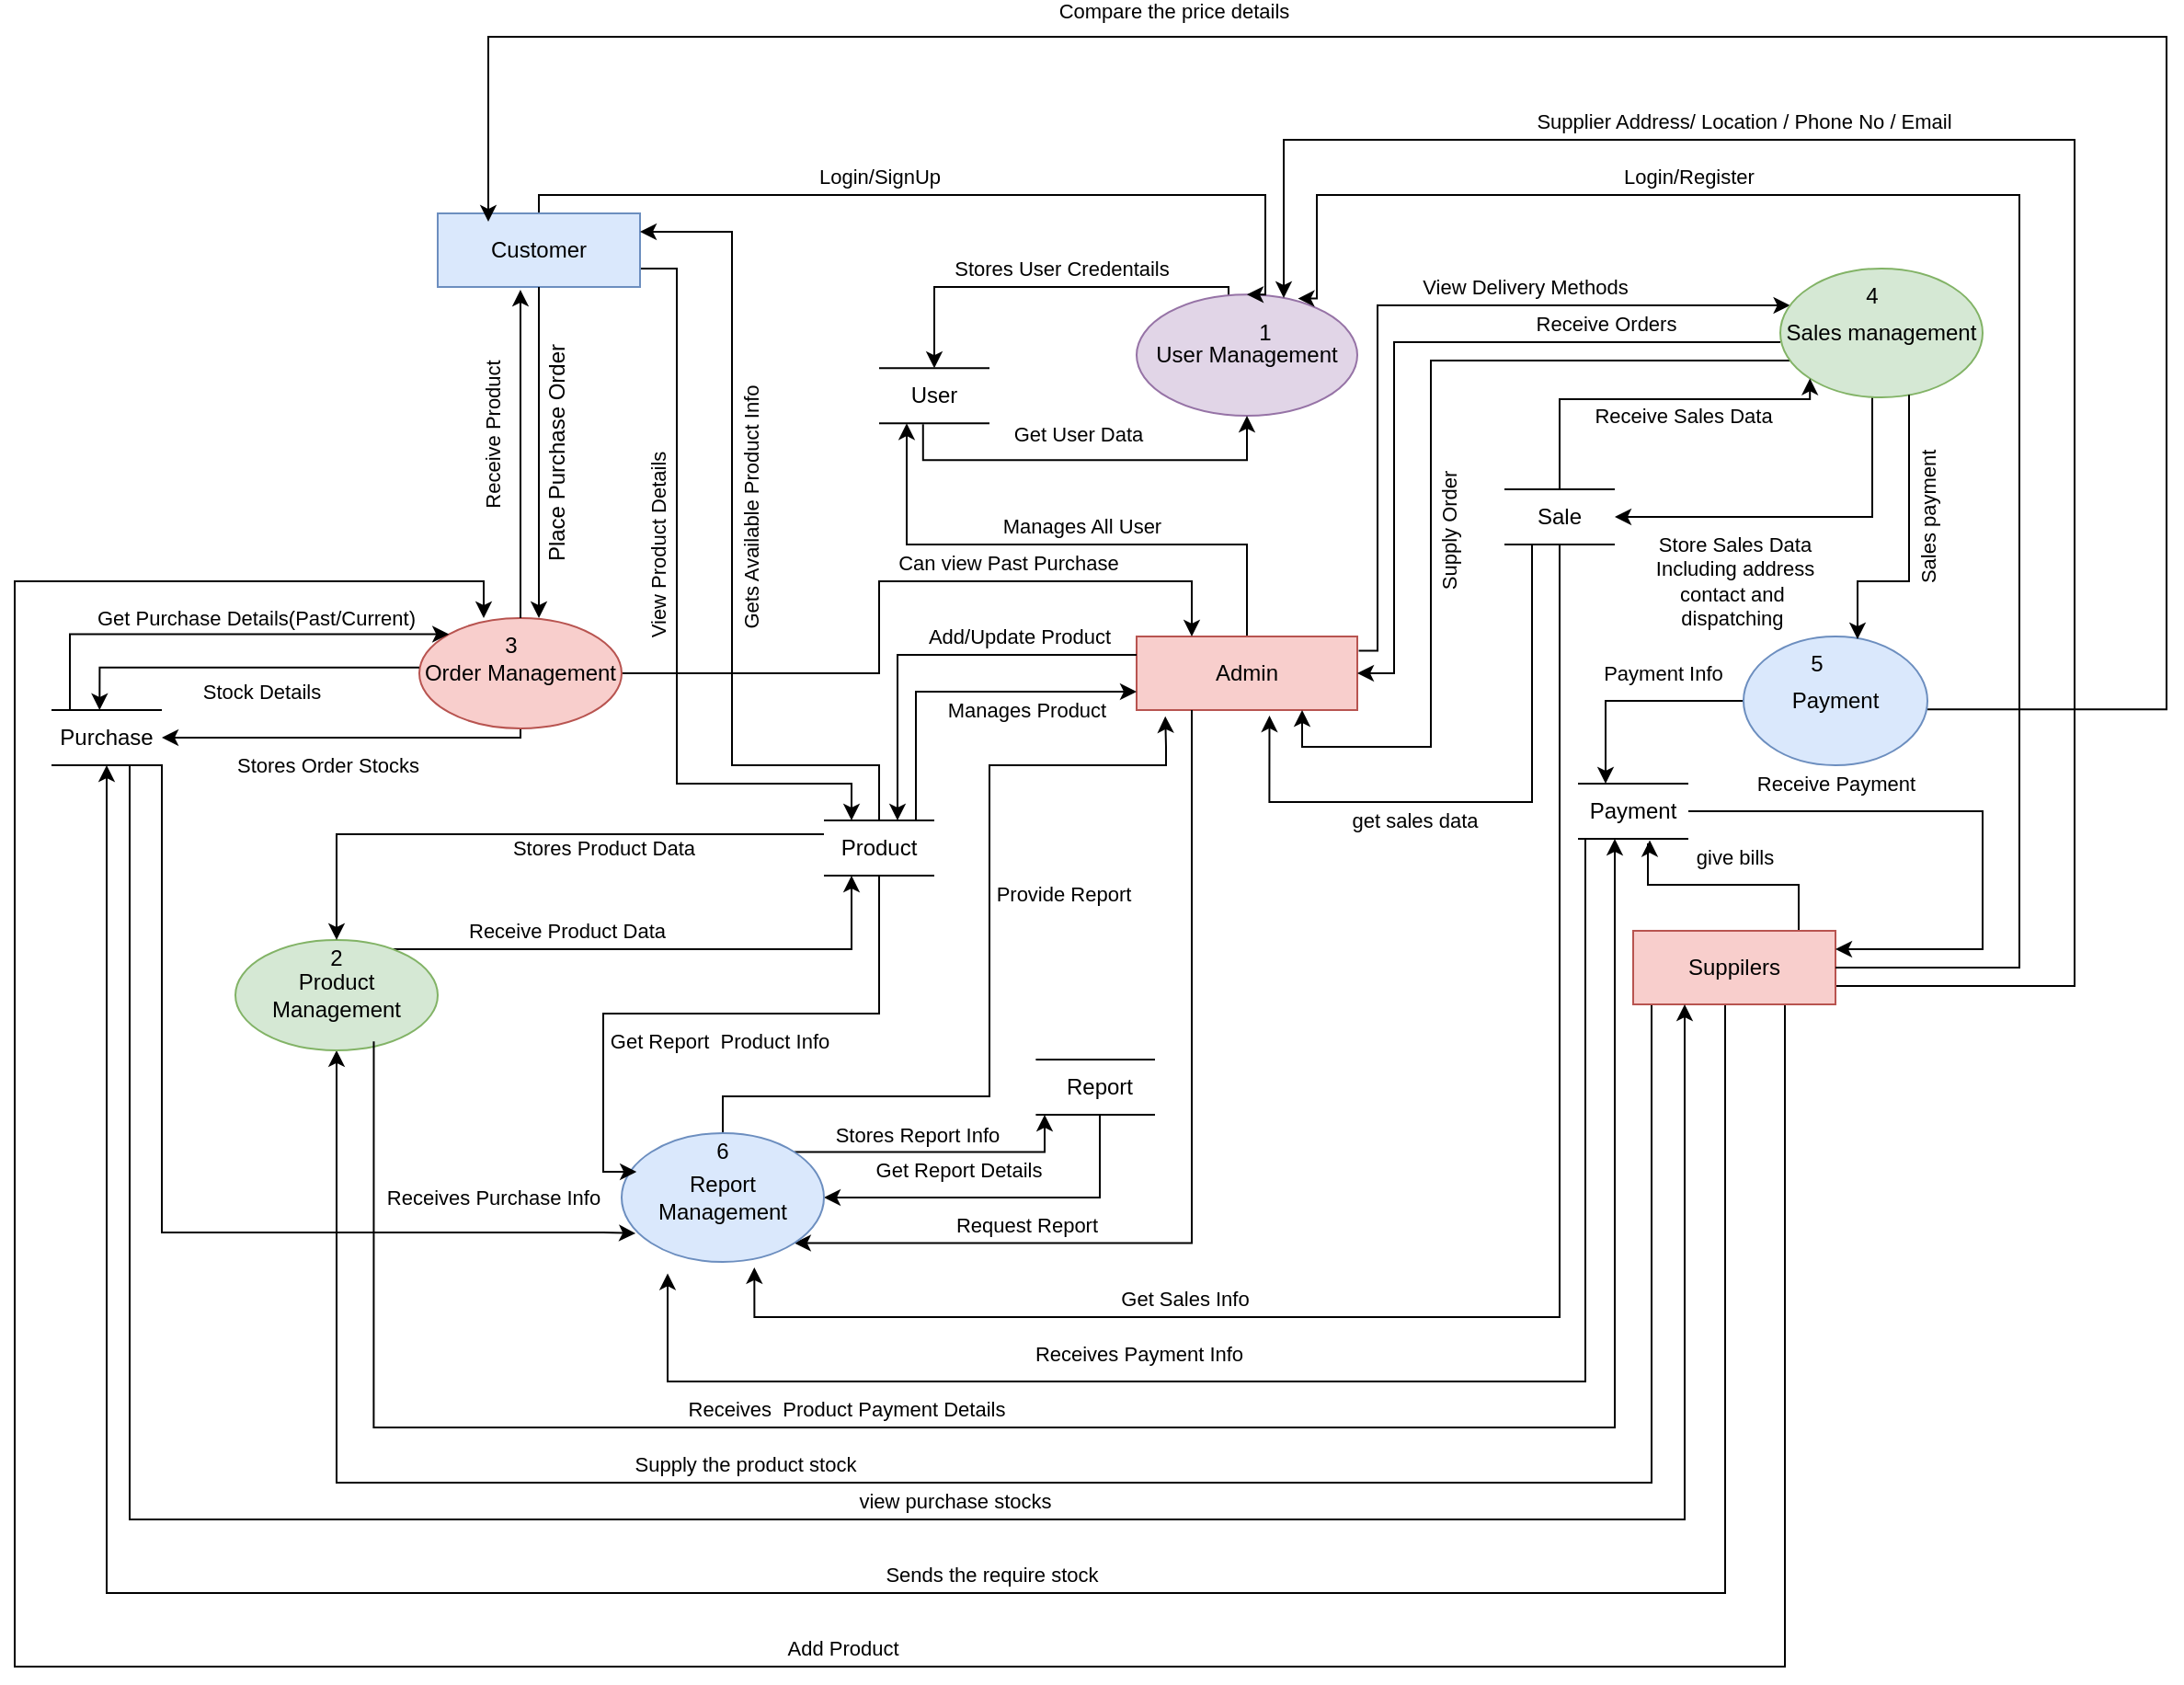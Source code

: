<mxfile version="26.0.4">
  <diagram name="Page-1" id="GkMcADFs1Jpfnip-NJ-y">
    <mxGraphModel dx="2316" dy="1976" grid="1" gridSize="10" guides="1" tooltips="1" connect="1" arrows="1" fold="1" page="1" pageScale="1" pageWidth="827" pageHeight="1169" math="0" shadow="0">
      <root>
        <mxCell id="0" />
        <mxCell id="1" parent="0" />
        <mxCell id="d265B7_nfDngWB5c3X7g-69" style="edgeStyle=orthogonalEdgeStyle;rounded=0;orthogonalLoop=1;jettySize=auto;html=1;entryX=0.5;entryY=0;entryDx=0;entryDy=0;" parent="1" target="d265B7_nfDngWB5c3X7g-68" edge="1">
          <mxGeometry relative="1" as="geometry">
            <mxPoint x="380" y="85.91" as="sourcePoint" />
            <mxPoint x="260" y="90.0" as="targetPoint" />
            <Array as="points">
              <mxPoint x="380" y="70" />
              <mxPoint x="220" y="70" />
            </Array>
          </mxGeometry>
        </mxCell>
        <mxCell id="d265B7_nfDngWB5c3X7g-70" value="Stores User Credentails" style="edgeLabel;html=1;align=center;verticalAlign=middle;resizable=0;points=[];" parent="d265B7_nfDngWB5c3X7g-69" vertex="1" connectable="0">
          <mxGeometry x="-0.026" y="-1" relative="1" as="geometry">
            <mxPoint y="-9" as="offset" />
          </mxGeometry>
        </mxCell>
        <mxCell id="d265B7_nfDngWB5c3X7g-1" value="User Management" style="ellipse;whiteSpace=wrap;html=1;fillColor=#e1d5e7;strokeColor=#9673a6;" parent="1" vertex="1">
          <mxGeometry x="330" y="74.09" width="120" height="65.91" as="geometry" />
        </mxCell>
        <mxCell id="d265B7_nfDngWB5c3X7g-73" style="edgeStyle=orthogonalEdgeStyle;rounded=0;orthogonalLoop=1;jettySize=auto;html=1;entryX=0.25;entryY=1;entryDx=0;entryDy=0;" parent="1" source="d265B7_nfDngWB5c3X7g-3" target="d265B7_nfDngWB5c3X7g-68" edge="1">
          <mxGeometry relative="1" as="geometry">
            <Array as="points">
              <mxPoint x="390" y="210" />
              <mxPoint x="205" y="210" />
            </Array>
          </mxGeometry>
        </mxCell>
        <mxCell id="d265B7_nfDngWB5c3X7g-76" value="Manages All User" style="edgeLabel;html=1;align=center;verticalAlign=middle;resizable=0;points=[];" parent="d265B7_nfDngWB5c3X7g-73" vertex="1" connectable="0">
          <mxGeometry x="-0.068" y="-1" relative="1" as="geometry">
            <mxPoint y="-9" as="offset" />
          </mxGeometry>
        </mxCell>
        <mxCell id="V4_eey3QWRY52hsoShrY-8" style="edgeStyle=orthogonalEdgeStyle;rounded=0;orthogonalLoop=1;jettySize=auto;html=1;exitX=1;exitY=0.25;exitDx=0;exitDy=0;" parent="1" target="d265B7_nfDngWB5c3X7g-8" edge="1">
          <mxGeometry relative="1" as="geometry">
            <mxPoint x="450.77" y="267.73" as="sourcePoint" />
            <mxPoint x="680" y="83.42" as="targetPoint" />
            <Array as="points">
              <mxPoint x="461" y="268" />
              <mxPoint x="461" y="80" />
            </Array>
          </mxGeometry>
        </mxCell>
        <mxCell id="V4_eey3QWRY52hsoShrY-11" value="View Delivery Methods" style="edgeLabel;html=1;align=center;verticalAlign=middle;resizable=0;points=[];" parent="V4_eey3QWRY52hsoShrY-8" vertex="1" connectable="0">
          <mxGeometry x="0.315" y="-2" relative="1" as="geometry">
            <mxPoint y="-12" as="offset" />
          </mxGeometry>
        </mxCell>
        <mxCell id="d265B7_nfDngWB5c3X7g-3" value="Admin" style="rounded=0;whiteSpace=wrap;html=1;fillColor=#f8cecc;strokeColor=#b85450;" parent="1" vertex="1">
          <mxGeometry x="330" y="260" width="120" height="40" as="geometry" />
        </mxCell>
        <mxCell id="d265B7_nfDngWB5c3X7g-35" style="edgeStyle=orthogonalEdgeStyle;rounded=0;orthogonalLoop=1;jettySize=auto;html=1;exitX=0;exitY=1;exitDx=0;exitDy=0;entryX=0.5;entryY=1;entryDx=0;entryDy=0;" parent="1" source="d265B7_nfDngWB5c3X7g-11" target="d265B7_nfDngWB5c3X7g-7" edge="1">
          <mxGeometry relative="1" as="geometry">
            <mxPoint x="-5" y="510" as="targetPoint" />
            <mxPoint x="490" y="500" as="sourcePoint" />
            <Array as="points">
              <mxPoint x="610" y="460" />
              <mxPoint x="610" y="720" />
              <mxPoint x="-105" y="720" />
            </Array>
          </mxGeometry>
        </mxCell>
        <mxCell id="d265B7_nfDngWB5c3X7g-36" value="Supply the product stock" style="edgeLabel;html=1;align=center;verticalAlign=middle;resizable=0;points=[];" parent="d265B7_nfDngWB5c3X7g-35" vertex="1" connectable="0">
          <mxGeometry x="0.257" y="-2" relative="1" as="geometry">
            <mxPoint x="4" y="-8" as="offset" />
          </mxGeometry>
        </mxCell>
        <mxCell id="d265B7_nfDngWB5c3X7g-118" style="edgeStyle=orthogonalEdgeStyle;rounded=0;orthogonalLoop=1;jettySize=auto;html=1;entryX=0.5;entryY=1;entryDx=0;entryDy=0;startArrow=classic;startFill=1;endArrow=none;endFill=0;" parent="1" source="d265B7_nfDngWB5c3X7g-4" target="d265B7_nfDngWB5c3X7g-116" edge="1">
          <mxGeometry relative="1" as="geometry" />
        </mxCell>
        <mxCell id="d265B7_nfDngWB5c3X7g-122" value="Get Report Details" style="edgeLabel;html=1;align=center;verticalAlign=middle;resizable=0;points=[];" parent="d265B7_nfDngWB5c3X7g-118" vertex="1" connectable="0">
          <mxGeometry x="-0.257" y="2" relative="1" as="geometry">
            <mxPoint y="-13" as="offset" />
          </mxGeometry>
        </mxCell>
        <mxCell id="d265B7_nfDngWB5c3X7g-123" style="edgeStyle=orthogonalEdgeStyle;rounded=0;orthogonalLoop=1;jettySize=auto;html=1;exitX=1;exitY=0;exitDx=0;exitDy=0;entryX=0;entryY=1;entryDx=0;entryDy=0;" parent="1" source="d265B7_nfDngWB5c3X7g-4" target="d265B7_nfDngWB5c3X7g-116" edge="1">
          <mxGeometry relative="1" as="geometry" />
        </mxCell>
        <mxCell id="d265B7_nfDngWB5c3X7g-124" value="Stores Report Info&amp;nbsp;" style="edgeLabel;html=1;align=center;verticalAlign=middle;resizable=0;points=[];" parent="d265B7_nfDngWB5c3X7g-123" vertex="1" connectable="0">
          <mxGeometry x="-0.132" y="2" relative="1" as="geometry">
            <mxPoint y="-8" as="offset" />
          </mxGeometry>
        </mxCell>
        <mxCell id="d265B7_nfDngWB5c3X7g-144" style="edgeStyle=orthogonalEdgeStyle;rounded=0;orthogonalLoop=1;jettySize=auto;html=1;entryX=0.13;entryY=1.085;entryDx=0;entryDy=0;entryPerimeter=0;" parent="1" source="d265B7_nfDngWB5c3X7g-4" target="d265B7_nfDngWB5c3X7g-3" edge="1">
          <mxGeometry relative="1" as="geometry">
            <mxPoint x="360" y="320" as="targetPoint" />
            <Array as="points">
              <mxPoint x="105" y="510" />
              <mxPoint x="250" y="510" />
              <mxPoint x="250" y="330" />
              <mxPoint x="346" y="330" />
              <mxPoint x="346" y="320" />
            </Array>
          </mxGeometry>
        </mxCell>
        <mxCell id="d265B7_nfDngWB5c3X7g-145" value="Provide Report" style="edgeLabel;html=1;align=center;verticalAlign=middle;resizable=0;points=[];" parent="d265B7_nfDngWB5c3X7g-144" vertex="1" connectable="0">
          <mxGeometry x="0.11" y="-1" relative="1" as="geometry">
            <mxPoint x="39" y="-16" as="offset" />
          </mxGeometry>
        </mxCell>
        <mxCell id="d265B7_nfDngWB5c3X7g-147" style="edgeStyle=orthogonalEdgeStyle;rounded=0;orthogonalLoop=1;jettySize=auto;html=1;exitX=1;exitY=1;exitDx=0;exitDy=0;entryX=0.25;entryY=1;entryDx=0;entryDy=0;startArrow=classic;startFill=1;endArrow=none;endFill=0;" parent="1" source="d265B7_nfDngWB5c3X7g-4" target="d265B7_nfDngWB5c3X7g-3" edge="1">
          <mxGeometry relative="1" as="geometry" />
        </mxCell>
        <mxCell id="d265B7_nfDngWB5c3X7g-148" value="Request Report" style="edgeLabel;html=1;align=center;verticalAlign=middle;resizable=0;points=[];" parent="d265B7_nfDngWB5c3X7g-147" vertex="1" connectable="0">
          <mxGeometry x="-0.52" y="2" relative="1" as="geometry">
            <mxPoint x="4" y="-8" as="offset" />
          </mxGeometry>
        </mxCell>
        <mxCell id="d265B7_nfDngWB5c3X7g-4" value="Report Management" style="ellipse;whiteSpace=wrap;html=1;fillColor=#dae8fc;strokeColor=#6c8ebf;" parent="1" vertex="1">
          <mxGeometry x="50" y="530" width="110" height="70" as="geometry" />
        </mxCell>
        <mxCell id="d265B7_nfDngWB5c3X7g-12" style="edgeStyle=orthogonalEdgeStyle;rounded=0;orthogonalLoop=1;jettySize=auto;html=1;entryX=0.5;entryY=0;entryDx=0;entryDy=0;" parent="1" source="d265B7_nfDngWB5c3X7g-5" target="d265B7_nfDngWB5c3X7g-1" edge="1">
          <mxGeometry relative="1" as="geometry">
            <Array as="points">
              <mxPoint x="5" y="20" />
              <mxPoint x="400" y="20" />
            </Array>
          </mxGeometry>
        </mxCell>
        <mxCell id="d265B7_nfDngWB5c3X7g-13" value="Login/SignUp" style="edgeLabel;html=1;align=center;verticalAlign=middle;resizable=0;points=[];" parent="d265B7_nfDngWB5c3X7g-12" vertex="1" connectable="0">
          <mxGeometry x="-0.19" y="-1" relative="1" as="geometry">
            <mxPoint x="5" y="-11" as="offset" />
          </mxGeometry>
        </mxCell>
        <mxCell id="d265B7_nfDngWB5c3X7g-50" style="edgeStyle=orthogonalEdgeStyle;rounded=0;orthogonalLoop=1;jettySize=auto;html=1;entryX=0.25;entryY=0;entryDx=0;entryDy=0;" parent="1" source="d265B7_nfDngWB5c3X7g-5" target="d265B7_nfDngWB5c3X7g-43" edge="1">
          <mxGeometry relative="1" as="geometry">
            <Array as="points">
              <mxPoint x="80" y="60" />
              <mxPoint x="80" y="340" />
              <mxPoint x="175" y="340" />
            </Array>
          </mxGeometry>
        </mxCell>
        <mxCell id="d265B7_nfDngWB5c3X7g-53" value="View Product Details" style="edgeLabel;html=1;align=center;verticalAlign=middle;resizable=0;points=[];rotation=-90;" parent="d265B7_nfDngWB5c3X7g-50" vertex="1" connectable="0">
          <mxGeometry x="-0.184" y="1" relative="1" as="geometry">
            <mxPoint x="-11" y="1" as="offset" />
          </mxGeometry>
        </mxCell>
        <mxCell id="d265B7_nfDngWB5c3X7g-5" value="Customer" style="rounded=0;whiteSpace=wrap;html=1;fillColor=#dae8fc;strokeColor=#6c8ebf;" parent="1" vertex="1">
          <mxGeometry x="-50" y="30" width="110" height="40" as="geometry" />
        </mxCell>
        <mxCell id="d265B7_nfDngWB5c3X7g-29" style="edgeStyle=orthogonalEdgeStyle;rounded=0;orthogonalLoop=1;jettySize=auto;html=1;" parent="1" source="d265B7_nfDngWB5c3X7g-6" target="d265B7_nfDngWB5c3X7g-23" edge="1">
          <mxGeometry relative="1" as="geometry">
            <Array as="points">
              <mxPoint x="-5" y="315" />
            </Array>
          </mxGeometry>
        </mxCell>
        <mxCell id="d265B7_nfDngWB5c3X7g-30" value="Stores Order Stocks" style="edgeLabel;html=1;align=center;verticalAlign=middle;resizable=0;points=[];" parent="d265B7_nfDngWB5c3X7g-29" vertex="1" connectable="0">
          <mxGeometry x="0.138" y="-3" relative="1" as="geometry">
            <mxPoint x="4" y="18" as="offset" />
          </mxGeometry>
        </mxCell>
        <mxCell id="V4_eey3QWRY52hsoShrY-18" style="edgeStyle=orthogonalEdgeStyle;rounded=0;orthogonalLoop=1;jettySize=auto;html=1;entryX=0.25;entryY=0;entryDx=0;entryDy=0;" parent="1" source="d265B7_nfDngWB5c3X7g-6" target="d265B7_nfDngWB5c3X7g-3" edge="1">
          <mxGeometry relative="1" as="geometry" />
        </mxCell>
        <mxCell id="V4_eey3QWRY52hsoShrY-19" value="Can view Past Purchase" style="edgeLabel;html=1;align=center;verticalAlign=middle;resizable=0;points=[];" parent="V4_eey3QWRY52hsoShrY-18" vertex="1" connectable="0">
          <mxGeometry x="-0.456" y="-2" relative="1" as="geometry">
            <mxPoint x="104" y="-62" as="offset" />
          </mxGeometry>
        </mxCell>
        <mxCell id="d265B7_nfDngWB5c3X7g-6" value="Order Management" style="ellipse;whiteSpace=wrap;html=1;fillColor=#f8cecc;strokeColor=#b85450;" parent="1" vertex="1">
          <mxGeometry x="-60" y="250" width="110" height="60" as="geometry" />
        </mxCell>
        <mxCell id="d265B7_nfDngWB5c3X7g-44" style="edgeStyle=orthogonalEdgeStyle;rounded=0;orthogonalLoop=1;jettySize=auto;html=1;entryX=0.25;entryY=1;entryDx=0;entryDy=0;" parent="1" source="d265B7_nfDngWB5c3X7g-7" target="d265B7_nfDngWB5c3X7g-43" edge="1">
          <mxGeometry relative="1" as="geometry">
            <mxPoint x="90" y="374.94" as="targetPoint" />
            <Array as="points">
              <mxPoint x="175" y="430" />
            </Array>
          </mxGeometry>
        </mxCell>
        <mxCell id="d265B7_nfDngWB5c3X7g-45" value="Receive Product Data" style="edgeLabel;html=1;align=center;verticalAlign=middle;resizable=0;points=[];" parent="d265B7_nfDngWB5c3X7g-44" vertex="1" connectable="0">
          <mxGeometry x="-0.457" relative="1" as="geometry">
            <mxPoint x="16" y="-10" as="offset" />
          </mxGeometry>
        </mxCell>
        <mxCell id="d265B7_nfDngWB5c3X7g-7" value="Product Management" style="ellipse;whiteSpace=wrap;html=1;fillColor=#d5e8d4;strokeColor=#82b366;" parent="1" vertex="1">
          <mxGeometry x="-160" y="424.94" width="110" height="60" as="geometry" />
        </mxCell>
        <mxCell id="d265B7_nfDngWB5c3X7g-81" style="edgeStyle=orthogonalEdgeStyle;rounded=0;orthogonalLoop=1;jettySize=auto;html=1;entryX=0.75;entryY=1;entryDx=0;entryDy=0;" parent="1" source="d265B7_nfDngWB5c3X7g-8" target="d265B7_nfDngWB5c3X7g-3" edge="1">
          <mxGeometry relative="1" as="geometry">
            <Array as="points">
              <mxPoint x="490" y="110" />
              <mxPoint x="490" y="320" />
              <mxPoint x="420" y="320" />
            </Array>
          </mxGeometry>
        </mxCell>
        <mxCell id="d265B7_nfDngWB5c3X7g-82" value="Supply Order" style="edgeLabel;html=1;align=center;verticalAlign=middle;resizable=0;points=[];rotation=-90;" parent="d265B7_nfDngWB5c3X7g-81" vertex="1" connectable="0">
          <mxGeometry x="0.163" y="2" relative="1" as="geometry">
            <mxPoint x="8" as="offset" />
          </mxGeometry>
        </mxCell>
        <mxCell id="d265B7_nfDngWB5c3X7g-90" style="edgeStyle=orthogonalEdgeStyle;rounded=0;orthogonalLoop=1;jettySize=auto;html=1;entryX=1;entryY=0.5;entryDx=0;entryDy=0;" parent="1" source="d265B7_nfDngWB5c3X7g-8" target="d265B7_nfDngWB5c3X7g-85" edge="1">
          <mxGeometry relative="1" as="geometry">
            <Array as="points">
              <mxPoint x="730" y="195" />
            </Array>
          </mxGeometry>
        </mxCell>
        <mxCell id="d265B7_nfDngWB5c3X7g-91" value="Store Sales Data&lt;div&gt;Including address&lt;/div&gt;&lt;div&gt;contact and&amp;nbsp;&lt;/div&gt;&lt;div&gt;dispatching&amp;nbsp;&lt;/div&gt;" style="edgeLabel;html=1;align=center;verticalAlign=middle;resizable=0;points=[];" parent="d265B7_nfDngWB5c3X7g-90" vertex="1" connectable="0">
          <mxGeometry x="0.139" y="-1" relative="1" as="geometry">
            <mxPoint x="-23" y="36" as="offset" />
          </mxGeometry>
        </mxCell>
        <mxCell id="d265B7_nfDngWB5c3X7g-8" value="Sales management" style="ellipse;whiteSpace=wrap;html=1;fillColor=#d5e8d4;strokeColor=#82b366;" parent="1" vertex="1">
          <mxGeometry x="680" y="60" width="110" height="70" as="geometry" />
        </mxCell>
        <mxCell id="d265B7_nfDngWB5c3X7g-127" style="edgeStyle=orthogonalEdgeStyle;rounded=0;orthogonalLoop=1;jettySize=auto;html=1;entryX=0.25;entryY=0;entryDx=0;entryDy=0;" parent="1" source="d265B7_nfDngWB5c3X7g-9" target="d265B7_nfDngWB5c3X7g-96" edge="1">
          <mxGeometry relative="1" as="geometry" />
        </mxCell>
        <mxCell id="d265B7_nfDngWB5c3X7g-129" value="Payment Info" style="edgeLabel;html=1;align=center;verticalAlign=middle;resizable=0;points=[];" parent="d265B7_nfDngWB5c3X7g-127" vertex="1" connectable="0">
          <mxGeometry x="-0.268" y="3" relative="1" as="geometry">
            <mxPoint y="-18" as="offset" />
          </mxGeometry>
        </mxCell>
        <mxCell id="V4_eey3QWRY52hsoShrY-15" style="edgeStyle=orthogonalEdgeStyle;rounded=0;orthogonalLoop=1;jettySize=auto;html=1;entryX=0.25;entryY=0;entryDx=0;entryDy=0;" parent="1" edge="1">
          <mxGeometry relative="1" as="geometry">
            <mxPoint x="760.0" y="299.587" as="sourcePoint" />
            <mxPoint x="-22.5" y="34.51" as="targetPoint" />
            <Array as="points">
              <mxPoint x="890" y="300" />
              <mxPoint x="890" y="-66" />
              <mxPoint x="-23" y="-66" />
            </Array>
          </mxGeometry>
        </mxCell>
        <mxCell id="V4_eey3QWRY52hsoShrY-16" value="Compare the price details" style="edgeLabel;html=1;align=center;verticalAlign=middle;resizable=0;points=[];" parent="V4_eey3QWRY52hsoShrY-15" vertex="1" connectable="0">
          <mxGeometry x="0.373" y="1" relative="1" as="geometry">
            <mxPoint y="-15" as="offset" />
          </mxGeometry>
        </mxCell>
        <mxCell id="d265B7_nfDngWB5c3X7g-9" value="Payment" style="ellipse;whiteSpace=wrap;html=1;fillColor=#dae8fc;strokeColor=#6c8ebf;" parent="1" vertex="1">
          <mxGeometry x="660" y="260" width="100" height="70" as="geometry" />
        </mxCell>
        <mxCell id="d265B7_nfDngWB5c3X7g-31" style="edgeStyle=orthogonalEdgeStyle;rounded=0;orthogonalLoop=1;jettySize=auto;html=1;entryX=0.5;entryY=1;entryDx=0;entryDy=0;exitX=0.5;exitY=1;exitDx=0;exitDy=0;" parent="1" source="d265B7_nfDngWB5c3X7g-11" target="d265B7_nfDngWB5c3X7g-23" edge="1">
          <mxGeometry relative="1" as="geometry">
            <Array as="points">
              <mxPoint x="650" y="460" />
              <mxPoint x="650" y="780" />
              <mxPoint x="-230" y="780" />
            </Array>
          </mxGeometry>
        </mxCell>
        <mxCell id="d265B7_nfDngWB5c3X7g-32" value="Sends the require stock" style="edgeLabel;html=1;align=center;verticalAlign=middle;resizable=0;points=[];" parent="d265B7_nfDngWB5c3X7g-31" vertex="1" connectable="0">
          <mxGeometry x="-0.123" y="4" relative="1" as="geometry">
            <mxPoint x="1" y="-14" as="offset" />
          </mxGeometry>
        </mxCell>
        <mxCell id="d265B7_nfDngWB5c3X7g-97" style="edgeStyle=orthogonalEdgeStyle;rounded=0;orthogonalLoop=1;jettySize=auto;html=1;" parent="1" source="d265B7_nfDngWB5c3X7g-11" target="d265B7_nfDngWB5c3X7g-1" edge="1">
          <mxGeometry relative="1" as="geometry">
            <Array as="points">
              <mxPoint x="840" y="450" />
              <mxPoint x="840" y="-10" />
              <mxPoint x="410" y="-10" />
            </Array>
          </mxGeometry>
        </mxCell>
        <mxCell id="d265B7_nfDngWB5c3X7g-98" value="Supplier Address/ Location / Phone No / Email" style="edgeLabel;html=1;align=center;verticalAlign=middle;resizable=0;points=[];" parent="d265B7_nfDngWB5c3X7g-97" vertex="1" connectable="0">
          <mxGeometry x="0.394" y="-2" relative="1" as="geometry">
            <mxPoint x="1" y="-8" as="offset" />
          </mxGeometry>
        </mxCell>
        <mxCell id="d265B7_nfDngWB5c3X7g-103" style="edgeStyle=orthogonalEdgeStyle;rounded=0;orthogonalLoop=1;jettySize=auto;html=1;entryX=0.65;entryY=1.024;entryDx=0;entryDy=0;entryPerimeter=0;" parent="1" source="d265B7_nfDngWB5c3X7g-11" target="d265B7_nfDngWB5c3X7g-96" edge="1">
          <mxGeometry relative="1" as="geometry">
            <mxPoint x="530" y="380" as="targetPoint" />
            <Array as="points">
              <mxPoint x="690" y="395" />
              <mxPoint x="608" y="395" />
              <mxPoint x="608" y="373" />
              <mxPoint x="609" y="373" />
            </Array>
          </mxGeometry>
        </mxCell>
        <mxCell id="d265B7_nfDngWB5c3X7g-104" value="give bills" style="edgeLabel;html=1;align=center;verticalAlign=middle;resizable=0;points=[];" parent="d265B7_nfDngWB5c3X7g-103" vertex="1" connectable="0">
          <mxGeometry x="-0.431" y="2" relative="1" as="geometry">
            <mxPoint x="-23" y="-17" as="offset" />
          </mxGeometry>
        </mxCell>
        <mxCell id="V4_eey3QWRY52hsoShrY-4" style="edgeStyle=orthogonalEdgeStyle;rounded=0;orthogonalLoop=1;jettySize=auto;html=1;exitX=0.75;exitY=1;exitDx=0;exitDy=0;entryX=0.25;entryY=0;entryDx=0;entryDy=0;" parent="1" source="d265B7_nfDngWB5c3X7g-11" target="d265B7_nfDngWB5c3X7g-158" edge="1">
          <mxGeometry relative="1" as="geometry">
            <Array as="points">
              <mxPoint x="683" y="820" />
              <mxPoint x="-280" y="820" />
              <mxPoint x="-280" y="230" />
              <mxPoint x="-25" y="230" />
            </Array>
          </mxGeometry>
        </mxCell>
        <mxCell id="V4_eey3QWRY52hsoShrY-7" value="Add Product" style="edgeLabel;html=1;align=center;verticalAlign=middle;resizable=0;points=[];" parent="V4_eey3QWRY52hsoShrY-4" vertex="1" connectable="0">
          <mxGeometry x="-0.21" y="2" relative="1" as="geometry">
            <mxPoint x="-9" y="-12" as="offset" />
          </mxGeometry>
        </mxCell>
        <mxCell id="d265B7_nfDngWB5c3X7g-11" value="Suppilers" style="rounded=0;whiteSpace=wrap;html=1;fillColor=#f8cecc;strokeColor=#b85450;" parent="1" vertex="1">
          <mxGeometry x="600" y="420" width="110" height="40" as="geometry" />
        </mxCell>
        <mxCell id="d265B7_nfDngWB5c3X7g-14" style="edgeStyle=orthogonalEdgeStyle;rounded=0;orthogonalLoop=1;jettySize=auto;html=1;entryX=0.409;entryY=1.039;entryDx=0;entryDy=0;entryPerimeter=0;" parent="1" source="d265B7_nfDngWB5c3X7g-6" target="d265B7_nfDngWB5c3X7g-5" edge="1">
          <mxGeometry relative="1" as="geometry" />
        </mxCell>
        <mxCell id="d265B7_nfDngWB5c3X7g-15" value="Receive Product" style="edgeLabel;html=1;align=center;verticalAlign=middle;resizable=0;points=[];rotation=-90;" parent="d265B7_nfDngWB5c3X7g-14" vertex="1" connectable="0">
          <mxGeometry x="0.118" y="-5" relative="1" as="geometry">
            <mxPoint x="-20" as="offset" />
          </mxGeometry>
        </mxCell>
        <mxCell id="d265B7_nfDngWB5c3X7g-16" style="edgeStyle=orthogonalEdgeStyle;rounded=0;orthogonalLoop=1;jettySize=auto;html=1;entryX=0.591;entryY=0;entryDx=0;entryDy=0;entryPerimeter=0;" parent="1" source="d265B7_nfDngWB5c3X7g-5" target="d265B7_nfDngWB5c3X7g-6" edge="1">
          <mxGeometry relative="1" as="geometry">
            <Array as="points">
              <mxPoint x="5" y="110" />
              <mxPoint x="5" y="110" />
            </Array>
          </mxGeometry>
        </mxCell>
        <mxCell id="d265B7_nfDngWB5c3X7g-17" value="Place Purchase Order" style="text;html=1;align=center;verticalAlign=middle;whiteSpace=wrap;rounded=0;rotation=-90;" parent="1" vertex="1">
          <mxGeometry x="-50" y="150" width="130" height="20" as="geometry" />
        </mxCell>
        <mxCell id="d265B7_nfDngWB5c3X7g-21" value="" style="endArrow=none;html=1;rounded=0;" parent="1" edge="1">
          <mxGeometry width="50" height="50" relative="1" as="geometry">
            <mxPoint x="-260" y="300" as="sourcePoint" />
            <mxPoint x="-200" y="300" as="targetPoint" />
          </mxGeometry>
        </mxCell>
        <mxCell id="d265B7_nfDngWB5c3X7g-22" value="" style="endArrow=none;html=1;rounded=0;" parent="1" edge="1">
          <mxGeometry width="50" height="50" relative="1" as="geometry">
            <mxPoint x="-260" y="330" as="sourcePoint" />
            <mxPoint x="-200" y="330" as="targetPoint" />
          </mxGeometry>
        </mxCell>
        <mxCell id="d265B7_nfDngWB5c3X7g-27" style="edgeStyle=orthogonalEdgeStyle;rounded=0;orthogonalLoop=1;jettySize=auto;html=1;entryX=0;entryY=0;entryDx=0;entryDy=0;" parent="1" source="d265B7_nfDngWB5c3X7g-23" target="d265B7_nfDngWB5c3X7g-6" edge="1">
          <mxGeometry relative="1" as="geometry">
            <Array as="points">
              <mxPoint x="-250" y="259" />
            </Array>
          </mxGeometry>
        </mxCell>
        <mxCell id="d265B7_nfDngWB5c3X7g-28" value="Get Purchase Details(Past/Current)" style="edgeLabel;html=1;align=center;verticalAlign=middle;resizable=0;points=[];" parent="d265B7_nfDngWB5c3X7g-27" vertex="1" connectable="0">
          <mxGeometry x="0.111" y="3" relative="1" as="geometry">
            <mxPoint x="4" y="-6" as="offset" />
          </mxGeometry>
        </mxCell>
        <mxCell id="d265B7_nfDngWB5c3X7g-33" style="edgeStyle=orthogonalEdgeStyle;rounded=0;orthogonalLoop=1;jettySize=auto;html=1;entryX=0.25;entryY=1;entryDx=0;entryDy=0;" parent="1" target="d265B7_nfDngWB5c3X7g-11" edge="1">
          <mxGeometry relative="1" as="geometry">
            <mxPoint x="-217.5" y="330" as="sourcePoint" />
            <mxPoint x="510" y="490" as="targetPoint" />
            <Array as="points">
              <mxPoint x="-217" y="740" />
              <mxPoint x="628" y="740" />
              <mxPoint x="628" y="460" />
            </Array>
          </mxGeometry>
        </mxCell>
        <mxCell id="d265B7_nfDngWB5c3X7g-34" value="view purchase stocks" style="edgeLabel;html=1;align=center;verticalAlign=middle;resizable=0;points=[];" parent="d265B7_nfDngWB5c3X7g-33" vertex="1" connectable="0">
          <mxGeometry x="0.151" y="6" relative="1" as="geometry">
            <mxPoint x="-26" y="-4" as="offset" />
          </mxGeometry>
        </mxCell>
        <mxCell id="d265B7_nfDngWB5c3X7g-23" value="Purchase" style="text;html=1;align=center;verticalAlign=middle;whiteSpace=wrap;rounded=0;" parent="1" vertex="1">
          <mxGeometry x="-260" y="300" width="60" height="30" as="geometry" />
        </mxCell>
        <mxCell id="d265B7_nfDngWB5c3X7g-25" style="edgeStyle=orthogonalEdgeStyle;rounded=0;orthogonalLoop=1;jettySize=auto;html=1;entryX=0.035;entryY=0.281;entryDx=0;entryDy=0;entryPerimeter=0;endArrow=none;endFill=0;startArrow=classic;startFill=1;" parent="1" edge="1">
          <mxGeometry relative="1" as="geometry">
            <mxPoint x="-233.85" y="300" as="sourcePoint" />
            <mxPoint x="-60.0" y="276.86" as="targetPoint" />
            <Array as="points">
              <mxPoint x="-233.85" y="277" />
            </Array>
          </mxGeometry>
        </mxCell>
        <mxCell id="d265B7_nfDngWB5c3X7g-26" value="Stock Details" style="edgeLabel;html=1;align=center;verticalAlign=middle;resizable=0;points=[];" parent="d265B7_nfDngWB5c3X7g-25" vertex="1" connectable="0">
          <mxGeometry x="0.129" y="2" relative="1" as="geometry">
            <mxPoint y="15" as="offset" />
          </mxGeometry>
        </mxCell>
        <mxCell id="d265B7_nfDngWB5c3X7g-41" value="" style="endArrow=none;html=1;rounded=0;" parent="1" edge="1">
          <mxGeometry width="50" height="50" relative="1" as="geometry">
            <mxPoint x="160" y="360" as="sourcePoint" />
            <mxPoint x="220" y="360" as="targetPoint" />
          </mxGeometry>
        </mxCell>
        <mxCell id="d265B7_nfDngWB5c3X7g-42" value="" style="endArrow=none;html=1;rounded=0;" parent="1" edge="1">
          <mxGeometry width="50" height="50" relative="1" as="geometry">
            <mxPoint x="160" y="390" as="sourcePoint" />
            <mxPoint x="220" y="390" as="targetPoint" />
          </mxGeometry>
        </mxCell>
        <mxCell id="d265B7_nfDngWB5c3X7g-48" style="edgeStyle=orthogonalEdgeStyle;rounded=0;orthogonalLoop=1;jettySize=auto;html=1;exitX=0;exitY=0.25;exitDx=0;exitDy=0;" parent="1" source="d265B7_nfDngWB5c3X7g-43" target="d265B7_nfDngWB5c3X7g-7" edge="1">
          <mxGeometry relative="1" as="geometry">
            <mxPoint x="60" y="359.999" as="sourcePoint" />
          </mxGeometry>
        </mxCell>
        <mxCell id="d265B7_nfDngWB5c3X7g-49" value="Stores Product Data" style="edgeLabel;html=1;align=center;verticalAlign=middle;resizable=0;points=[];" parent="d265B7_nfDngWB5c3X7g-48" vertex="1" connectable="0">
          <mxGeometry x="-0.284" relative="1" as="geometry">
            <mxPoint x="-5" y="7" as="offset" />
          </mxGeometry>
        </mxCell>
        <mxCell id="d265B7_nfDngWB5c3X7g-54" style="edgeStyle=orthogonalEdgeStyle;rounded=0;orthogonalLoop=1;jettySize=auto;html=1;" parent="1" source="d265B7_nfDngWB5c3X7g-43" edge="1">
          <mxGeometry relative="1" as="geometry">
            <mxPoint x="60" y="40" as="targetPoint" />
            <Array as="points">
              <mxPoint x="190" y="330" />
              <mxPoint x="110" y="330" />
              <mxPoint x="110" y="40" />
              <mxPoint x="60" y="40" />
            </Array>
          </mxGeometry>
        </mxCell>
        <mxCell id="d265B7_nfDngWB5c3X7g-55" value="Gets Available Product Info" style="edgeLabel;html=1;align=center;verticalAlign=middle;resizable=0;points=[];rotation=-90;" parent="d265B7_nfDngWB5c3X7g-54" vertex="1" connectable="0">
          <mxGeometry x="0.075" y="2" relative="1" as="geometry">
            <mxPoint x="12" y="-8" as="offset" />
          </mxGeometry>
        </mxCell>
        <mxCell id="d265B7_nfDngWB5c3X7g-56" style="edgeStyle=orthogonalEdgeStyle;rounded=0;orthogonalLoop=1;jettySize=auto;html=1;entryX=0;entryY=0.25;entryDx=0;entryDy=0;startArrow=classic;startFill=1;endArrow=none;endFill=0;" parent="1" source="d265B7_nfDngWB5c3X7g-43" target="d265B7_nfDngWB5c3X7g-3" edge="1">
          <mxGeometry relative="1" as="geometry">
            <Array as="points">
              <mxPoint x="200" y="270" />
            </Array>
          </mxGeometry>
        </mxCell>
        <mxCell id="d265B7_nfDngWB5c3X7g-58" value="Add/Update Product" style="edgeLabel;html=1;align=center;verticalAlign=middle;resizable=0;points=[];" parent="d265B7_nfDngWB5c3X7g-56" vertex="1" connectable="0">
          <mxGeometry x="0.224" y="1" relative="1" as="geometry">
            <mxPoint x="21" y="-9" as="offset" />
          </mxGeometry>
        </mxCell>
        <mxCell id="d265B7_nfDngWB5c3X7g-59" style="edgeStyle=orthogonalEdgeStyle;rounded=0;orthogonalLoop=1;jettySize=auto;html=1;entryX=0;entryY=0.75;entryDx=0;entryDy=0;" parent="1" source="d265B7_nfDngWB5c3X7g-43" target="d265B7_nfDngWB5c3X7g-3" edge="1">
          <mxGeometry relative="1" as="geometry">
            <Array as="points">
              <mxPoint x="210" y="290" />
            </Array>
          </mxGeometry>
        </mxCell>
        <mxCell id="d265B7_nfDngWB5c3X7g-60" value="Manages Product" style="edgeLabel;html=1;align=center;verticalAlign=middle;resizable=0;points=[];" parent="d265B7_nfDngWB5c3X7g-59" vertex="1" connectable="0">
          <mxGeometry x="0.189" relative="1" as="geometry">
            <mxPoint x="17" y="10" as="offset" />
          </mxGeometry>
        </mxCell>
        <mxCell id="d265B7_nfDngWB5c3X7g-125" style="edgeStyle=orthogonalEdgeStyle;rounded=0;orthogonalLoop=1;jettySize=auto;html=1;entryX=0.074;entryY=0.293;entryDx=0;entryDy=0;entryPerimeter=0;" parent="1" source="d265B7_nfDngWB5c3X7g-43" target="d265B7_nfDngWB5c3X7g-4" edge="1">
          <mxGeometry relative="1" as="geometry">
            <Array as="points">
              <mxPoint x="190" y="465" />
              <mxPoint x="40" y="465" />
              <mxPoint x="40" y="551" />
              <mxPoint x="58" y="551" />
            </Array>
          </mxGeometry>
        </mxCell>
        <mxCell id="d265B7_nfDngWB5c3X7g-126" value="Get Report&amp;nbsp; Product Info" style="edgeLabel;html=1;align=center;verticalAlign=middle;resizable=0;points=[];" parent="d265B7_nfDngWB5c3X7g-125" vertex="1" connectable="0">
          <mxGeometry x="-0.017" y="1" relative="1" as="geometry">
            <mxPoint y="14" as="offset" />
          </mxGeometry>
        </mxCell>
        <mxCell id="d265B7_nfDngWB5c3X7g-43" value="Product" style="text;html=1;align=center;verticalAlign=middle;whiteSpace=wrap;rounded=0;" parent="1" vertex="1">
          <mxGeometry x="160" y="360" width="60" height="30" as="geometry" />
        </mxCell>
        <mxCell id="d265B7_nfDngWB5c3X7g-66" value="" style="endArrow=none;html=1;rounded=0;" parent="1" edge="1">
          <mxGeometry width="50" height="50" relative="1" as="geometry">
            <mxPoint x="190" y="114.09" as="sourcePoint" />
            <mxPoint x="250" y="114.09" as="targetPoint" />
          </mxGeometry>
        </mxCell>
        <mxCell id="d265B7_nfDngWB5c3X7g-67" value="" style="endArrow=none;html=1;rounded=0;" parent="1" edge="1">
          <mxGeometry width="50" height="50" relative="1" as="geometry">
            <mxPoint x="190" y="144.09" as="sourcePoint" />
            <mxPoint x="250" y="144.09" as="targetPoint" />
          </mxGeometry>
        </mxCell>
        <mxCell id="d265B7_nfDngWB5c3X7g-68" value="User" style="text;html=1;align=center;verticalAlign=middle;whiteSpace=wrap;rounded=0;" parent="1" vertex="1">
          <mxGeometry x="190" y="114.09" width="60" height="30" as="geometry" />
        </mxCell>
        <mxCell id="d265B7_nfDngWB5c3X7g-71" style="edgeStyle=orthogonalEdgeStyle;rounded=0;orthogonalLoop=1;jettySize=auto;html=1;entryX=0.5;entryY=1;entryDx=0;entryDy=0;exitX=0.398;exitY=1.018;exitDx=0;exitDy=0;exitPerimeter=0;" parent="1" source="d265B7_nfDngWB5c3X7g-68" target="d265B7_nfDngWB5c3X7g-1" edge="1">
          <mxGeometry relative="1" as="geometry">
            <mxPoint x="250" y="170.001" as="sourcePoint" />
            <mxPoint x="390.64" y="182.62" as="targetPoint" />
          </mxGeometry>
        </mxCell>
        <mxCell id="d265B7_nfDngWB5c3X7g-72" value="Get User Data" style="edgeLabel;html=1;align=center;verticalAlign=middle;resizable=0;points=[];" parent="d265B7_nfDngWB5c3X7g-71" vertex="1" connectable="0">
          <mxGeometry x="-0.063" y="1" relative="1" as="geometry">
            <mxPoint y="-13" as="offset" />
          </mxGeometry>
        </mxCell>
        <mxCell id="d265B7_nfDngWB5c3X7g-77" style="edgeStyle=orthogonalEdgeStyle;rounded=0;orthogonalLoop=1;jettySize=auto;html=1;entryX=0.731;entryY=0.033;entryDx=0;entryDy=0;entryPerimeter=0;" parent="1" source="d265B7_nfDngWB5c3X7g-11" target="d265B7_nfDngWB5c3X7g-1" edge="1">
          <mxGeometry relative="1" as="geometry">
            <Array as="points">
              <mxPoint x="810" y="440" />
              <mxPoint x="810" y="20" />
              <mxPoint x="428" y="20" />
            </Array>
          </mxGeometry>
        </mxCell>
        <mxCell id="d265B7_nfDngWB5c3X7g-78" value="Login/Register" style="edgeLabel;html=1;align=center;verticalAlign=middle;resizable=0;points=[];" parent="d265B7_nfDngWB5c3X7g-77" vertex="1" connectable="0">
          <mxGeometry x="0.446" y="-1" relative="1" as="geometry">
            <mxPoint y="-9" as="offset" />
          </mxGeometry>
        </mxCell>
        <mxCell id="d265B7_nfDngWB5c3X7g-79" style="edgeStyle=orthogonalEdgeStyle;rounded=0;orthogonalLoop=1;jettySize=auto;html=1;startArrow=classic;startFill=1;endArrow=none;endFill=0;" parent="1" source="d265B7_nfDngWB5c3X7g-3" edge="1">
          <mxGeometry relative="1" as="geometry">
            <mxPoint x="680" y="100" as="targetPoint" />
            <Array as="points">
              <mxPoint x="470" y="280" />
              <mxPoint x="470" y="100" />
            </Array>
          </mxGeometry>
        </mxCell>
        <mxCell id="d265B7_nfDngWB5c3X7g-80" value="Receive Orders" style="edgeLabel;html=1;align=center;verticalAlign=middle;resizable=0;points=[];" parent="d265B7_nfDngWB5c3X7g-79" vertex="1" connectable="0">
          <mxGeometry x="0.473" y="2" relative="1" as="geometry">
            <mxPoint x="13" y="-8" as="offset" />
          </mxGeometry>
        </mxCell>
        <mxCell id="d265B7_nfDngWB5c3X7g-83" value="" style="endArrow=none;html=1;rounded=0;" parent="1" edge="1">
          <mxGeometry width="50" height="50" relative="1" as="geometry">
            <mxPoint x="530" y="180" as="sourcePoint" />
            <mxPoint x="590" y="180" as="targetPoint" />
          </mxGeometry>
        </mxCell>
        <mxCell id="d265B7_nfDngWB5c3X7g-84" value="" style="endArrow=none;html=1;rounded=0;" parent="1" edge="1">
          <mxGeometry width="50" height="50" relative="1" as="geometry">
            <mxPoint x="530" y="210" as="sourcePoint" />
            <mxPoint x="590" y="210" as="targetPoint" />
          </mxGeometry>
        </mxCell>
        <mxCell id="d265B7_nfDngWB5c3X7g-86" style="edgeStyle=orthogonalEdgeStyle;rounded=0;orthogonalLoop=1;jettySize=auto;html=1;entryX=0;entryY=1;entryDx=0;entryDy=0;" parent="1" source="d265B7_nfDngWB5c3X7g-85" target="d265B7_nfDngWB5c3X7g-8" edge="1">
          <mxGeometry relative="1" as="geometry">
            <Array as="points">
              <mxPoint x="560" y="131" />
            </Array>
          </mxGeometry>
        </mxCell>
        <mxCell id="d265B7_nfDngWB5c3X7g-87" value="Receive Sales Data" style="edgeLabel;html=1;align=center;verticalAlign=middle;resizable=0;points=[];" parent="d265B7_nfDngWB5c3X7g-86" vertex="1" connectable="0">
          <mxGeometry x="0.003" y="-3" relative="1" as="geometry">
            <mxPoint x="17" y="6" as="offset" />
          </mxGeometry>
        </mxCell>
        <mxCell id="d265B7_nfDngWB5c3X7g-85" value="Sale" style="text;html=1;align=center;verticalAlign=middle;whiteSpace=wrap;rounded=0;" parent="1" vertex="1">
          <mxGeometry x="530" y="180" width="60" height="30" as="geometry" />
        </mxCell>
        <mxCell id="d265B7_nfDngWB5c3X7g-94" value="" style="endArrow=none;html=1;rounded=0;" parent="1" edge="1">
          <mxGeometry width="50" height="50" relative="1" as="geometry">
            <mxPoint x="570" y="340" as="sourcePoint" />
            <mxPoint x="630" y="340" as="targetPoint" />
          </mxGeometry>
        </mxCell>
        <mxCell id="d265B7_nfDngWB5c3X7g-95" value="" style="endArrow=none;html=1;rounded=0;" parent="1" edge="1">
          <mxGeometry width="50" height="50" relative="1" as="geometry">
            <mxPoint x="570" y="370" as="sourcePoint" />
            <mxPoint x="630" y="370" as="targetPoint" />
          </mxGeometry>
        </mxCell>
        <mxCell id="d265B7_nfDngWB5c3X7g-99" style="edgeStyle=orthogonalEdgeStyle;rounded=0;orthogonalLoop=1;jettySize=auto;html=1;entryX=1;entryY=0.25;entryDx=0;entryDy=0;" parent="1" source="d265B7_nfDngWB5c3X7g-96" target="d265B7_nfDngWB5c3X7g-11" edge="1">
          <mxGeometry relative="1" as="geometry">
            <Array as="points">
              <mxPoint x="790" y="355" />
              <mxPoint x="790" y="430" />
            </Array>
          </mxGeometry>
        </mxCell>
        <mxCell id="d265B7_nfDngWB5c3X7g-100" value="Receive Payment" style="edgeLabel;html=1;align=center;verticalAlign=middle;resizable=0;points=[];" parent="d265B7_nfDngWB5c3X7g-99" vertex="1" connectable="0">
          <mxGeometry x="-0.32" relative="1" as="geometry">
            <mxPoint x="-27" y="-15" as="offset" />
          </mxGeometry>
        </mxCell>
        <mxCell id="d265B7_nfDngWB5c3X7g-108" style="edgeStyle=orthogonalEdgeStyle;rounded=0;orthogonalLoop=1;jettySize=auto;html=1;entryX=0.684;entryY=0.92;entryDx=0;entryDy=0;entryPerimeter=0;startArrow=classic;startFill=1;endArrow=none;endFill=0;" parent="1" edge="1">
          <mxGeometry relative="1" as="geometry">
            <mxPoint x="-84.76" y="480.14" as="targetPoint" />
            <mxPoint x="590" y="370" as="sourcePoint" />
            <Array as="points">
              <mxPoint x="590" y="690" />
              <mxPoint x="-85" y="690" />
            </Array>
          </mxGeometry>
        </mxCell>
        <mxCell id="d265B7_nfDngWB5c3X7g-115" value="Receives&amp;nbsp; Product Payment Details" style="edgeLabel;html=1;align=center;verticalAlign=middle;resizable=0;points=[];" parent="d265B7_nfDngWB5c3X7g-108" vertex="1" connectable="0">
          <mxGeometry x="0.226" y="1" relative="1" as="geometry">
            <mxPoint y="-11" as="offset" />
          </mxGeometry>
        </mxCell>
        <mxCell id="d265B7_nfDngWB5c3X7g-139" style="edgeStyle=orthogonalEdgeStyle;rounded=0;orthogonalLoop=1;jettySize=auto;html=1;entryX=0;entryY=1;entryDx=0;entryDy=0;" parent="1" edge="1">
          <mxGeometry relative="1" as="geometry">
            <mxPoint x="584" y="370" as="sourcePoint" />
            <mxPoint x="75.009" y="606.213" as="targetPoint" />
            <Array as="points">
              <mxPoint x="574" y="370" />
              <mxPoint x="574" y="665" />
              <mxPoint x="75" y="665" />
            </Array>
          </mxGeometry>
        </mxCell>
        <mxCell id="d265B7_nfDngWB5c3X7g-141" value="Receives Payment Info" style="edgeLabel;html=1;align=center;verticalAlign=middle;resizable=0;points=[];" parent="d265B7_nfDngWB5c3X7g-139" vertex="1" connectable="0">
          <mxGeometry x="0.271" relative="1" as="geometry">
            <mxPoint y="-15" as="offset" />
          </mxGeometry>
        </mxCell>
        <mxCell id="d265B7_nfDngWB5c3X7g-96" value="Payment" style="text;html=1;align=center;verticalAlign=middle;whiteSpace=wrap;rounded=0;" parent="1" vertex="1">
          <mxGeometry x="570" y="340" width="60" height="30" as="geometry" />
        </mxCell>
        <mxCell id="d265B7_nfDngWB5c3X7g-111" value="" style="endArrow=none;html=1;rounded=0;entryX=1.053;entryY=0.126;entryDx=0;entryDy=0;exitX=-0.027;exitY=0.126;exitDx=0;exitDy=0;exitPerimeter=0;entryPerimeter=0;" parent="1" edge="1">
          <mxGeometry width="50" height="50" relative="1" as="geometry">
            <mxPoint x="275.2" y="490.0" as="sourcePoint" />
            <mxPoint x="340.0" y="490.0" as="targetPoint" />
          </mxGeometry>
        </mxCell>
        <mxCell id="d265B7_nfDngWB5c3X7g-114" value="" style="endArrow=none;html=1;rounded=0;entryX=1.053;entryY=0.126;entryDx=0;entryDy=0;exitX=-0.027;exitY=0.126;exitDx=0;exitDy=0;exitPerimeter=0;entryPerimeter=0;" parent="1" edge="1">
          <mxGeometry width="50" height="50" relative="1" as="geometry">
            <mxPoint x="275.2" y="520.0" as="sourcePoint" />
            <mxPoint x="340.0" y="520.0" as="targetPoint" />
          </mxGeometry>
        </mxCell>
        <mxCell id="d265B7_nfDngWB5c3X7g-116" value="Report" style="text;html=1;align=center;verticalAlign=middle;whiteSpace=wrap;rounded=0;" parent="1" vertex="1">
          <mxGeometry x="280" y="490" width="60" height="30" as="geometry" />
        </mxCell>
        <mxCell id="d265B7_nfDngWB5c3X7g-130" style="edgeStyle=orthogonalEdgeStyle;rounded=0;orthogonalLoop=1;jettySize=auto;html=1;entryX=0.623;entryY=0.022;entryDx=0;entryDy=0;entryPerimeter=0;" parent="1" source="d265B7_nfDngWB5c3X7g-8" target="d265B7_nfDngWB5c3X7g-9" edge="1">
          <mxGeometry relative="1" as="geometry">
            <Array as="points">
              <mxPoint x="750" y="230" />
              <mxPoint x="722" y="230" />
              <mxPoint x="722" y="262" />
            </Array>
          </mxGeometry>
        </mxCell>
        <mxCell id="d265B7_nfDngWB5c3X7g-131" value="Sales payment" style="edgeLabel;html=1;align=center;verticalAlign=middle;resizable=0;points=[];rotation=-90;" parent="d265B7_nfDngWB5c3X7g-130" vertex="1" connectable="0">
          <mxGeometry x="-0.197" y="1" relative="1" as="geometry">
            <mxPoint x="9" y="2" as="offset" />
          </mxGeometry>
        </mxCell>
        <mxCell id="d265B7_nfDngWB5c3X7g-136" style="edgeStyle=orthogonalEdgeStyle;rounded=0;orthogonalLoop=1;jettySize=auto;html=1;entryX=0.656;entryY=1.042;entryDx=0;entryDy=0;entryPerimeter=0;" parent="1" source="d265B7_nfDngWB5c3X7g-85" target="d265B7_nfDngWB5c3X7g-4" edge="1">
          <mxGeometry relative="1" as="geometry">
            <Array as="points">
              <mxPoint x="560" y="630" />
              <mxPoint x="122" y="630" />
            </Array>
          </mxGeometry>
        </mxCell>
        <mxCell id="d265B7_nfDngWB5c3X7g-137" value="Get Sales Info" style="edgeLabel;html=1;align=center;verticalAlign=middle;resizable=0;points=[];" parent="d265B7_nfDngWB5c3X7g-136" vertex="1" connectable="0">
          <mxGeometry x="0.408" y="2" relative="1" as="geometry">
            <mxPoint x="-1" y="-12" as="offset" />
          </mxGeometry>
        </mxCell>
        <mxCell id="d265B7_nfDngWB5c3X7g-142" style="edgeStyle=orthogonalEdgeStyle;rounded=0;orthogonalLoop=1;jettySize=auto;html=1;entryX=0.069;entryY=0.778;entryDx=0;entryDy=0;entryPerimeter=0;" parent="1" target="d265B7_nfDngWB5c3X7g-4" edge="1">
          <mxGeometry relative="1" as="geometry">
            <mxPoint x="-210" y="330.0" as="sourcePoint" />
            <mxPoint x="47.7" y="591.21" as="targetPoint" />
            <Array as="points">
              <mxPoint x="-200" y="330" />
              <mxPoint x="-200" y="584" />
              <mxPoint x="40" y="584" />
            </Array>
          </mxGeometry>
        </mxCell>
        <mxCell id="d265B7_nfDngWB5c3X7g-143" value="Receives Purchase Info" style="edgeLabel;html=1;align=center;verticalAlign=middle;resizable=0;points=[];" parent="d265B7_nfDngWB5c3X7g-142" vertex="1" connectable="0">
          <mxGeometry x="0.569" y="-1" relative="1" as="geometry">
            <mxPoint x="35" y="-20" as="offset" />
          </mxGeometry>
        </mxCell>
        <mxCell id="d265B7_nfDngWB5c3X7g-156" value="1" style="text;html=1;align=center;verticalAlign=middle;whiteSpace=wrap;rounded=0;" parent="1" vertex="1">
          <mxGeometry x="370" y="80" width="60" height="30" as="geometry" />
        </mxCell>
        <mxCell id="d265B7_nfDngWB5c3X7g-157" value="2" style="text;html=1;align=center;verticalAlign=middle;whiteSpace=wrap;rounded=0;" parent="1" vertex="1">
          <mxGeometry x="-135" y="420" width="60" height="30" as="geometry" />
        </mxCell>
        <mxCell id="d265B7_nfDngWB5c3X7g-158" value="3" style="text;html=1;align=center;verticalAlign=middle;whiteSpace=wrap;rounded=0;" parent="1" vertex="1">
          <mxGeometry x="-40" y="250" width="60" height="30" as="geometry" />
        </mxCell>
        <mxCell id="d265B7_nfDngWB5c3X7g-159" value="4" style="text;html=1;align=center;verticalAlign=middle;whiteSpace=wrap;rounded=0;" parent="1" vertex="1">
          <mxGeometry x="700" y="60" width="60" height="30" as="geometry" />
        </mxCell>
        <mxCell id="d265B7_nfDngWB5c3X7g-160" value="5" style="text;html=1;align=center;verticalAlign=middle;whiteSpace=wrap;rounded=0;" parent="1" vertex="1">
          <mxGeometry x="670" y="260" width="60" height="30" as="geometry" />
        </mxCell>
        <mxCell id="d265B7_nfDngWB5c3X7g-161" value="6" style="text;html=1;align=center;verticalAlign=middle;whiteSpace=wrap;rounded=0;" parent="1" vertex="1">
          <mxGeometry x="75" y="520" width="60" height="40" as="geometry" />
        </mxCell>
        <mxCell id="V4_eey3QWRY52hsoShrY-20" style="edgeStyle=orthogonalEdgeStyle;rounded=0;orthogonalLoop=1;jettySize=auto;html=1;exitX=0.25;exitY=1;exitDx=0;exitDy=0;entryX=0.602;entryY=1.074;entryDx=0;entryDy=0;entryPerimeter=0;" parent="1" source="d265B7_nfDngWB5c3X7g-85" target="d265B7_nfDngWB5c3X7g-3" edge="1">
          <mxGeometry relative="1" as="geometry">
            <Array as="points">
              <mxPoint x="545" y="350" />
              <mxPoint x="402" y="350" />
            </Array>
          </mxGeometry>
        </mxCell>
        <mxCell id="V4_eey3QWRY52hsoShrY-21" value="get sales data" style="edgeLabel;html=1;align=center;verticalAlign=middle;resizable=0;points=[];" parent="V4_eey3QWRY52hsoShrY-20" vertex="1" connectable="0">
          <mxGeometry x="0.199" y="2" relative="1" as="geometry">
            <mxPoint x="-7" y="8" as="offset" />
          </mxGeometry>
        </mxCell>
      </root>
    </mxGraphModel>
  </diagram>
</mxfile>
